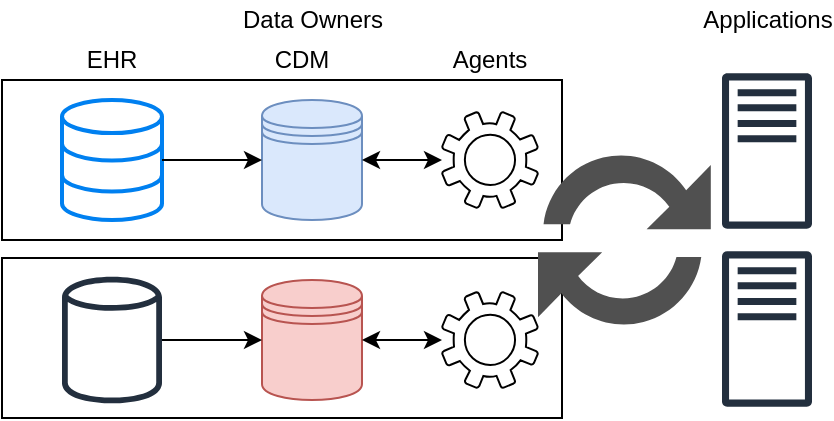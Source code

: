 <mxfile version="15.4.3" type="device"><diagram id="JQGcNmHg5ZYfzwUcTGzy" name="Page-1"><mxGraphModel dx="981" dy="523" grid="1" gridSize="10" guides="1" tooltips="1" connect="1" arrows="1" fold="1" page="1" pageScale="1" pageWidth="1100" pageHeight="850" math="0" shadow="0"><root><mxCell id="0"/><mxCell id="1" parent="0"/><mxCell id="ftlbkLiSmBYKi55H43dl-2" value="" style="rounded=0;whiteSpace=wrap;html=1;" parent="1" vertex="1"><mxGeometry x="430" y="269" width="280" height="80" as="geometry"/></mxCell><mxCell id="ftlbkLiSmBYKi55H43dl-3" value="" style="rounded=0;whiteSpace=wrap;html=1;" parent="1" vertex="1"><mxGeometry x="430" y="180" width="280" height="80" as="geometry"/></mxCell><mxCell id="ftlbkLiSmBYKi55H43dl-4" value="" style="shape=datastore;whiteSpace=wrap;html=1;fillColor=#dae8fc;strokeColor=#6c8ebf;" parent="1" vertex="1"><mxGeometry x="560" y="190" width="50" height="60" as="geometry"/></mxCell><mxCell id="ftlbkLiSmBYKi55H43dl-5" value="" style="edgeStyle=orthogonalEdgeStyle;rounded=0;orthogonalLoop=1;jettySize=auto;html=1;startArrow=classic;startFill=1;" parent="1" source="ftlbkLiSmBYKi55H43dl-7" target="ftlbkLiSmBYKi55H43dl-4" edge="1"><mxGeometry relative="1" as="geometry"/></mxCell><mxCell id="ftlbkLiSmBYKi55H43dl-7" value="" style="sketch=0;pointerEvents=1;shadow=0;dashed=0;html=1;labelPosition=center;verticalLabelPosition=bottom;verticalAlign=top;outlineConnect=0;align=center;shape=mxgraph.office.concepts.settings;" parent="1" vertex="1"><mxGeometry x="650" y="196" width="48" height="48" as="geometry"/></mxCell><mxCell id="ftlbkLiSmBYKi55H43dl-8" value="" style="sketch=0;outlineConnect=0;fontColor=#232F3E;gradientColor=none;fillColor=#232F3E;strokeColor=none;dashed=0;verticalLabelPosition=bottom;verticalAlign=top;align=center;html=1;fontSize=12;fontStyle=0;aspect=fixed;pointerEvents=1;shape=mxgraph.aws4.traditional_server;" parent="1" vertex="1"><mxGeometry x="790" y="176.5" width="45" height="78" as="geometry"/></mxCell><mxCell id="ftlbkLiSmBYKi55H43dl-9" value="" style="shape=datastore;whiteSpace=wrap;html=1;fillColor=#f8cecc;strokeColor=#b85450;" parent="1" vertex="1"><mxGeometry x="560" y="280" width="50" height="60" as="geometry"/></mxCell><mxCell id="ftlbkLiSmBYKi55H43dl-10" value="" style="edgeStyle=orthogonalEdgeStyle;rounded=0;orthogonalLoop=1;jettySize=auto;html=1;startArrow=classic;startFill=1;" parent="1" source="ftlbkLiSmBYKi55H43dl-12" target="ftlbkLiSmBYKi55H43dl-9" edge="1"><mxGeometry relative="1" as="geometry"/></mxCell><mxCell id="ftlbkLiSmBYKi55H43dl-12" value="" style="sketch=0;pointerEvents=1;shadow=0;dashed=0;html=1;labelPosition=center;verticalLabelPosition=bottom;verticalAlign=top;outlineConnect=0;align=center;shape=mxgraph.office.concepts.settings;" parent="1" vertex="1"><mxGeometry x="650" y="286" width="48" height="48" as="geometry"/></mxCell><mxCell id="ftlbkLiSmBYKi55H43dl-17" value="" style="sketch=0;outlineConnect=0;fontColor=#232F3E;gradientColor=none;fillColor=#232F3E;strokeColor=none;dashed=0;verticalLabelPosition=bottom;verticalAlign=top;align=center;html=1;fontSize=12;fontStyle=0;aspect=fixed;pointerEvents=1;shape=mxgraph.aws4.traditional_server;" parent="1" vertex="1"><mxGeometry x="790" y="265.5" width="45" height="78" as="geometry"/></mxCell><mxCell id="ftlbkLiSmBYKi55H43dl-24" value="CDM" style="text;html=1;strokeColor=none;fillColor=none;align=center;verticalAlign=middle;whiteSpace=wrap;rounded=0;" parent="1" vertex="1"><mxGeometry x="560" y="160" width="40" height="20" as="geometry"/></mxCell><mxCell id="ftlbkLiSmBYKi55H43dl-25" value="Agents" style="text;html=1;strokeColor=none;fillColor=none;align=center;verticalAlign=middle;whiteSpace=wrap;rounded=0;" parent="1" vertex="1"><mxGeometry x="654" y="160" width="40" height="20" as="geometry"/></mxCell><mxCell id="ftlbkLiSmBYKi55H43dl-26" value="Applications" style="text;html=1;strokeColor=none;fillColor=none;align=center;verticalAlign=middle;whiteSpace=wrap;rounded=0;" parent="1" vertex="1"><mxGeometry x="792.5" y="140" width="40" height="20" as="geometry"/></mxCell><mxCell id="ftlbkLiSmBYKi55H43dl-27" value="Data Owners" style="text;html=1;strokeColor=none;fillColor=none;align=center;verticalAlign=middle;whiteSpace=wrap;rounded=0;" parent="1" vertex="1"><mxGeometry x="537.5" y="140" width="95" height="20" as="geometry"/></mxCell><mxCell id="zTWT-k-Oklf_TwrQB3qD-1" value="" style="sketch=0;pointerEvents=1;shadow=0;dashed=0;html=1;strokeColor=none;labelPosition=center;verticalLabelPosition=bottom;verticalAlign=top;align=center;fillColor=#505050;shape=mxgraph.mscae.intune.update;aspect=fixed;" vertex="1" parent="1"><mxGeometry x="698" y="215" width="86.4" height="90" as="geometry"/></mxCell><mxCell id="zTWT-k-Oklf_TwrQB3qD-2" value="" style="html=1;verticalLabelPosition=bottom;align=center;labelBackgroundColor=#ffffff;verticalAlign=top;strokeWidth=2;strokeColor=#0080F0;shadow=0;dashed=0;shape=mxgraph.ios7.icons.data;" vertex="1" parent="1"><mxGeometry x="460" y="190" width="50" height="60" as="geometry"/></mxCell><mxCell id="zTWT-k-Oklf_TwrQB3qD-3" value="" style="sketch=0;outlineConnect=0;fontColor=#232F3E;gradientColor=none;fillColor=#232F3E;strokeColor=none;dashed=0;verticalLabelPosition=bottom;verticalAlign=top;align=center;html=1;fontSize=12;fontStyle=0;aspect=fixed;pointerEvents=1;shape=mxgraph.aws4.generic_database;" vertex="1" parent="1"><mxGeometry x="460" y="276.95" width="50" height="66.11" as="geometry"/></mxCell><mxCell id="zTWT-k-Oklf_TwrQB3qD-4" value="" style="rounded=0;orthogonalLoop=1;jettySize=auto;html=1;startArrow=classic;startFill=1;endArrow=none;endFill=0;" edge="1" parent="1" source="ftlbkLiSmBYKi55H43dl-9" target="zTWT-k-Oklf_TwrQB3qD-3"><mxGeometry relative="1" as="geometry"><mxPoint x="660" y="320" as="sourcePoint"/><mxPoint x="620" y="320" as="targetPoint"/></mxGeometry></mxCell><mxCell id="zTWT-k-Oklf_TwrQB3qD-5" value="" style="rounded=0;orthogonalLoop=1;jettySize=auto;html=1;startArrow=classic;startFill=1;endArrow=none;endFill=0;" edge="1" parent="1" source="ftlbkLiSmBYKi55H43dl-4" target="zTWT-k-Oklf_TwrQB3qD-2"><mxGeometry relative="1" as="geometry"><mxPoint x="570" y="320.001" as="sourcePoint"/><mxPoint x="520" y="320.004" as="targetPoint"/></mxGeometry></mxCell><mxCell id="zTWT-k-Oklf_TwrQB3qD-6" value="EHR" style="text;html=1;strokeColor=none;fillColor=none;align=center;verticalAlign=middle;whiteSpace=wrap;rounded=0;" vertex="1" parent="1"><mxGeometry x="465" y="160" width="40" height="20" as="geometry"/></mxCell></root></mxGraphModel></diagram></mxfile>